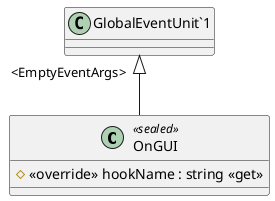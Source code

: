 @startuml
class OnGUI <<sealed>> {
    # <<override>> hookName : string <<get>>
}
"GlobalEventUnit`1" "<EmptyEventArgs>" <|-- OnGUI
@enduml

